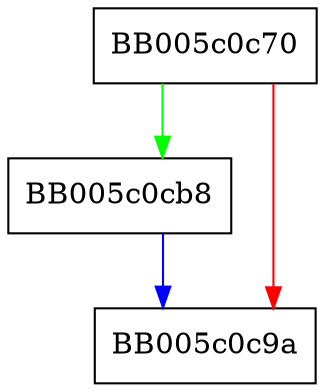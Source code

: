 digraph evp_is_a {
  node [shape="box"];
  graph [splines=ortho];
  BB005c0c70 -> BB005c0cb8 [color="green"];
  BB005c0c70 -> BB005c0c9a [color="red"];
  BB005c0cb8 -> BB005c0c9a [color="blue"];
}